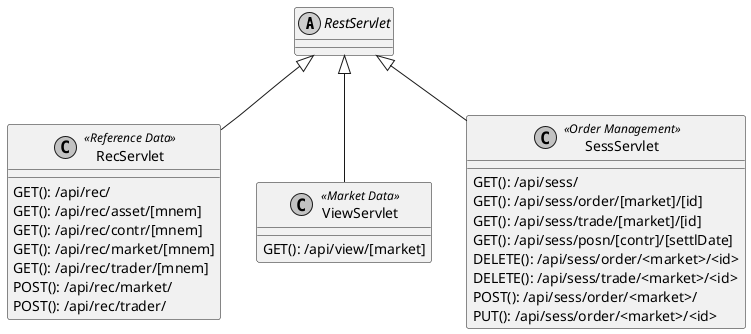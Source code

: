 @startuml

skinparam monochrome true

abstract class RestServlet {
}

class RecServlet <<Reference Data>> {
  GET(): /api/rec/
  GET(): /api/rec/asset/[mnem]
  GET(): /api/rec/contr/[mnem]
  GET(): /api/rec/market/[mnem]
  GET(): /api/rec/trader/[mnem]
  POST(): /api/rec/market/
  POST(): /api/rec/trader/
}

class ViewServlet <<Market Data>> {
  GET(): /api/view/[market]
}

class SessServlet <<Order Management>> {
  GET(): /api/sess/
  GET(): /api/sess/order/[market]/[id]
  GET(): /api/sess/trade/[market]/[id]
  GET(): /api/sess/posn/[contr]/[settlDate]
  DELETE(): /api/sess/order/<market>/<id>
  DELETE(): /api/sess/trade/<market>/<id>
  POST(): /api/sess/order/<market>/
  PUT(): /api/sess/order/<market>/<id>
}

RestServlet <|-- RecServlet
RestServlet <|-- ViewServlet
RestServlet <|-- SessServlet

@enduml
